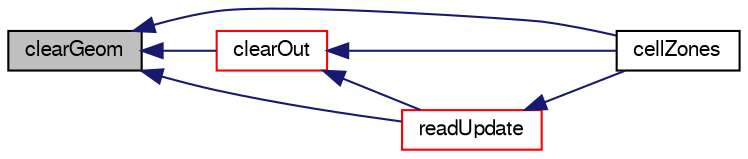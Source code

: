 digraph "clearGeom"
{
  bgcolor="transparent";
  edge [fontname="FreeSans",fontsize="10",labelfontname="FreeSans",labelfontsize="10"];
  node [fontname="FreeSans",fontsize="10",shape=record];
  rankdir="LR";
  Node23717 [label="clearGeom",height=0.2,width=0.4,color="black", fillcolor="grey75", style="filled", fontcolor="black"];
  Node23717 -> Node23718 [dir="back",color="midnightblue",fontsize="10",style="solid",fontname="FreeSans"];
  Node23718 [label="cellZones",height=0.2,width=0.4,color="black",URL="$a27410.html#a981f3e92ff079e144ef55a4fcb32dfd2",tooltip="Return non-const access to the cellZones. "];
  Node23717 -> Node23719 [dir="back",color="midnightblue",fontsize="10",style="solid",fontname="FreeSans"];
  Node23719 [label="clearOut",height=0.2,width=0.4,color="red",URL="$a27410.html#af320697688df08f1438d37a86bcaf25d",tooltip="Clear all geometry and addressing unnecessary for CFD. "];
  Node23719 -> Node23718 [dir="back",color="midnightblue",fontsize="10",style="solid",fontname="FreeSans"];
  Node23719 -> Node25019 [dir="back",color="midnightblue",fontsize="10",style="solid",fontname="FreeSans"];
  Node25019 [label="readUpdate",height=0.2,width=0.4,color="red",URL="$a27410.html#a9d298b9dbcdbe96c85e7ea556233a8c2",tooltip="Update the mesh based on the mesh files saved in. "];
  Node25019 -> Node23718 [dir="back",color="midnightblue",fontsize="10",style="solid",fontname="FreeSans"];
  Node23717 -> Node25019 [dir="back",color="midnightblue",fontsize="10",style="solid",fontname="FreeSans"];
}
